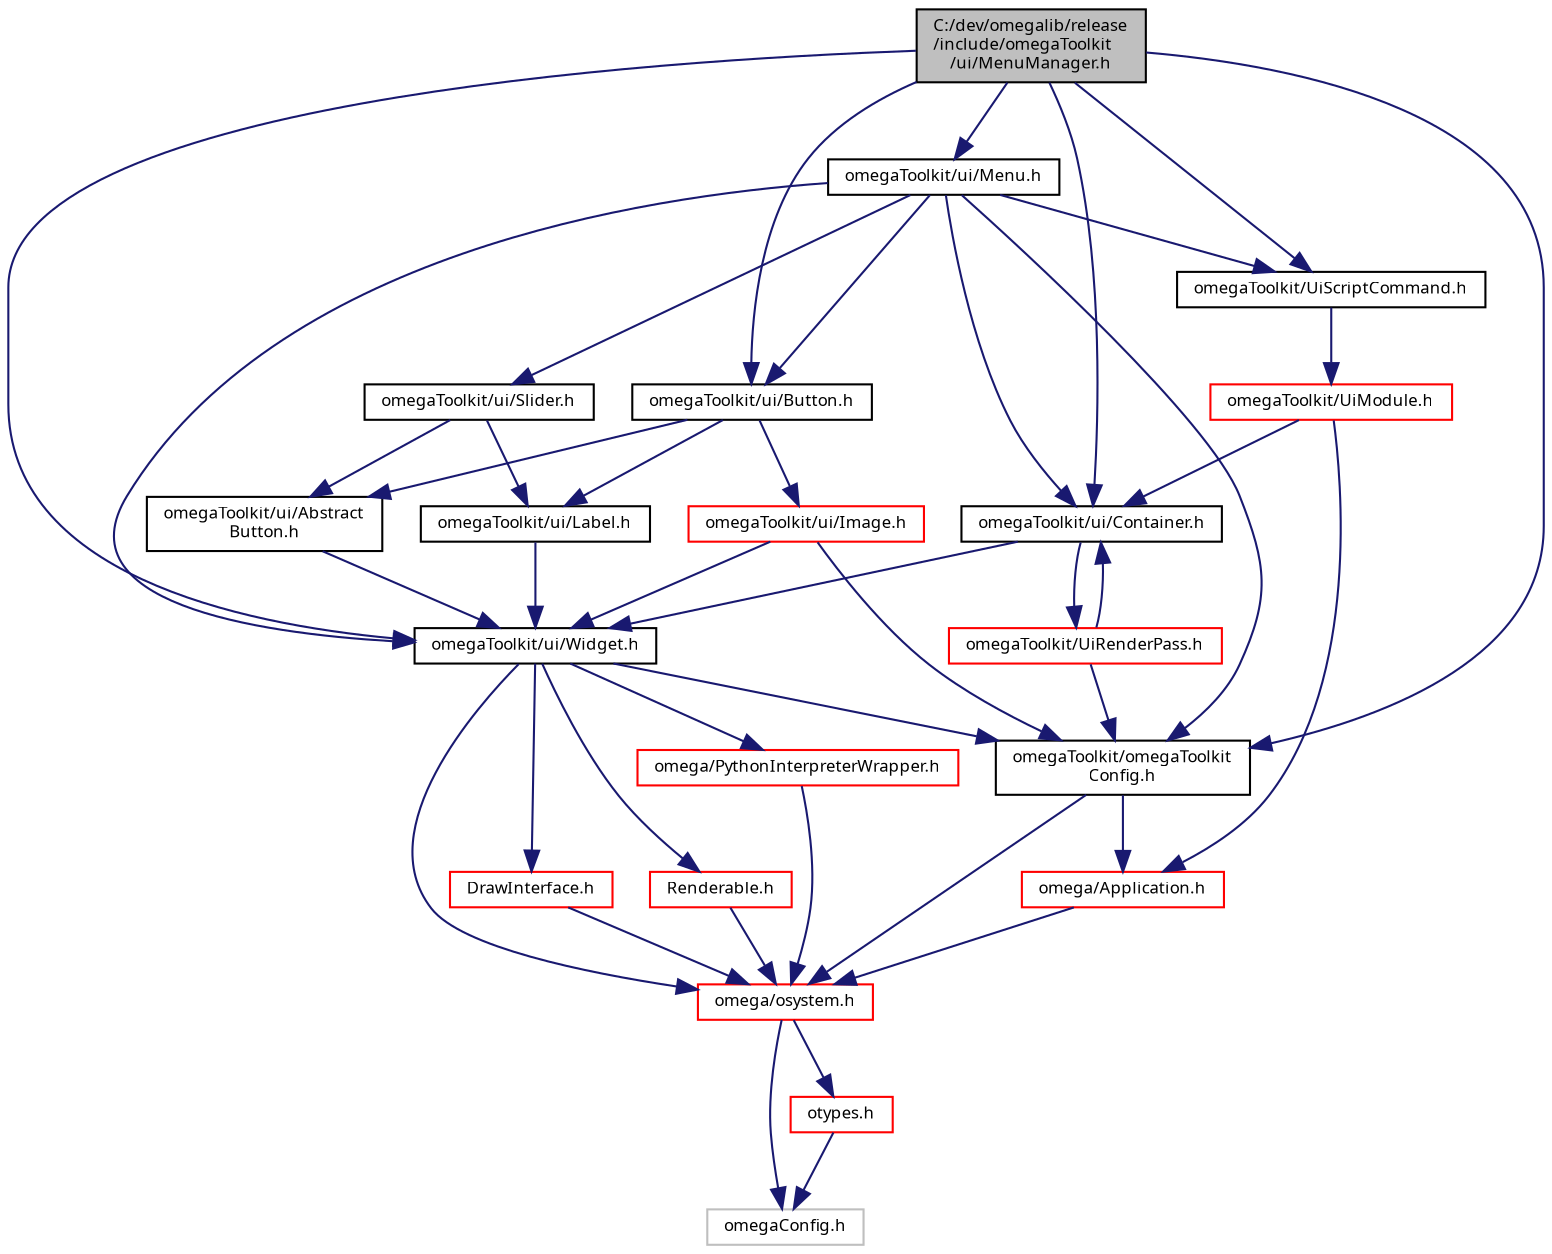digraph "C:/dev/omegalib/release/include/omegaToolkit/ui/MenuManager.h"
{
  bgcolor="transparent";
  edge [fontname="FreeSans.ttf",fontsize="8",labelfontname="FreeSans.ttf",labelfontsize="8"];
  node [fontname="FreeSans.ttf",fontsize="8",shape=record];
  Node1 [label="C:/dev/omegalib/release\l/include/omegaToolkit\l/ui/MenuManager.h",height=0.2,width=0.4,color="black", fillcolor="grey75", style="filled", fontcolor="black"];
  Node1 -> Node2 [color="midnightblue",fontsize="8",style="solid",fontname="FreeSans.ttf"];
  Node2 [label="omegaToolkit/omegaToolkit\lConfig.h",height=0.2,width=0.4,color="black",URL="$omega_toolkit_config_8h.html"];
  Node2 -> Node3 [color="midnightblue",fontsize="8",style="solid",fontname="FreeSans.ttf"];
  Node3 [label="omega/osystem.h",height=0.2,width=0.4,color="red",URL="$include_2omega_2osystem_8h.html"];
  Node3 -> Node4 [color="midnightblue",fontsize="8",style="solid",fontname="FreeSans.ttf"];
  Node4 [label="omegaConfig.h",height=0.2,width=0.4,color="grey75"];
  Node3 -> Node5 [color="midnightblue",fontsize="8",style="solid",fontname="FreeSans.ttf"];
  Node5 [label="otypes.h",height=0.2,width=0.4,color="red",URL="$include_2omega_2otypes_8h.html"];
  Node5 -> Node4 [color="midnightblue",fontsize="8",style="solid",fontname="FreeSans.ttf"];
  Node2 -> Node6 [color="midnightblue",fontsize="8",style="solid",fontname="FreeSans.ttf"];
  Node6 [label="omega/Application.h",height=0.2,width=0.4,color="red",URL="$_application_8h.html"];
  Node6 -> Node3 [color="midnightblue",fontsize="8",style="solid",fontname="FreeSans.ttf"];
  Node1 -> Node7 [color="midnightblue",fontsize="8",style="solid",fontname="FreeSans.ttf"];
  Node7 [label="omegaToolkit/ui/Widget.h",height=0.2,width=0.4,color="black",URL="$_widget_8h.html"];
  Node7 -> Node3 [color="midnightblue",fontsize="8",style="solid",fontname="FreeSans.ttf"];
  Node7 -> Node2 [color="midnightblue",fontsize="8",style="solid",fontname="FreeSans.ttf"];
  Node7 -> Node8 [color="midnightblue",fontsize="8",style="solid",fontname="FreeSans.ttf"];
  Node8 [label="DrawInterface.h",height=0.2,width=0.4,color="red",URL="$_draw_interface_8h.html"];
  Node8 -> Node3 [color="midnightblue",fontsize="8",style="solid",fontname="FreeSans.ttf"];
  Node7 -> Node9 [color="midnightblue",fontsize="8",style="solid",fontname="FreeSans.ttf"];
  Node9 [label="Renderable.h",height=0.2,width=0.4,color="red",URL="$_renderable_8h.html"];
  Node9 -> Node3 [color="midnightblue",fontsize="8",style="solid",fontname="FreeSans.ttf"];
  Node7 -> Node10 [color="midnightblue",fontsize="8",style="solid",fontname="FreeSans.ttf"];
  Node10 [label="omega/PythonInterpreterWrapper.h",height=0.2,width=0.4,color="red",URL="$_python_interpreter_wrapper_8h.html"];
  Node10 -> Node3 [color="midnightblue",fontsize="8",style="solid",fontname="FreeSans.ttf"];
  Node1 -> Node11 [color="midnightblue",fontsize="8",style="solid",fontname="FreeSans.ttf"];
  Node11 [label="omegaToolkit/ui/Button.h",height=0.2,width=0.4,color="black",URL="$_button_8h.html"];
  Node11 -> Node12 [color="midnightblue",fontsize="8",style="solid",fontname="FreeSans.ttf"];
  Node12 [label="omegaToolkit/ui/Abstract\lButton.h",height=0.2,width=0.4,color="black",URL="$_abstract_button_8h.html"];
  Node12 -> Node7 [color="midnightblue",fontsize="8",style="solid",fontname="FreeSans.ttf"];
  Node11 -> Node13 [color="midnightblue",fontsize="8",style="solid",fontname="FreeSans.ttf"];
  Node13 [label="omegaToolkit/ui/Label.h",height=0.2,width=0.4,color="black",URL="$_label_8h.html"];
  Node13 -> Node7 [color="midnightblue",fontsize="8",style="solid",fontname="FreeSans.ttf"];
  Node11 -> Node14 [color="midnightblue",fontsize="8",style="solid",fontname="FreeSans.ttf"];
  Node14 [label="omegaToolkit/ui/Image.h",height=0.2,width=0.4,color="red",URL="$_image_8h.html"];
  Node14 -> Node2 [color="midnightblue",fontsize="8",style="solid",fontname="FreeSans.ttf"];
  Node14 -> Node7 [color="midnightblue",fontsize="8",style="solid",fontname="FreeSans.ttf"];
  Node1 -> Node15 [color="midnightblue",fontsize="8",style="solid",fontname="FreeSans.ttf"];
  Node15 [label="omegaToolkit/ui/Container.h",height=0.2,width=0.4,color="black",URL="$_container_8h.html"];
  Node15 -> Node7 [color="midnightblue",fontsize="8",style="solid",fontname="FreeSans.ttf"];
  Node15 -> Node16 [color="midnightblue",fontsize="8",style="solid",fontname="FreeSans.ttf"];
  Node16 [label="omegaToolkit/UiRenderPass.h",height=0.2,width=0.4,color="red",URL="$_ui_render_pass_8h.html"];
  Node16 -> Node2 [color="midnightblue",fontsize="8",style="solid",fontname="FreeSans.ttf"];
  Node16 -> Node15 [color="midnightblue",fontsize="8",style="solid",fontname="FreeSans.ttf"];
  Node1 -> Node17 [color="midnightblue",fontsize="8",style="solid",fontname="FreeSans.ttf"];
  Node17 [label="omegaToolkit/UiScriptCommand.h",height=0.2,width=0.4,color="black",URL="$_ui_script_command_8h.html"];
  Node17 -> Node18 [color="midnightblue",fontsize="8",style="solid",fontname="FreeSans.ttf"];
  Node18 [label="omegaToolkit/UiModule.h",height=0.2,width=0.4,color="red",URL="$_ui_module_8h.html"];
  Node18 -> Node6 [color="midnightblue",fontsize="8",style="solid",fontname="FreeSans.ttf"];
  Node18 -> Node15 [color="midnightblue",fontsize="8",style="solid",fontname="FreeSans.ttf"];
  Node1 -> Node19 [color="midnightblue",fontsize="8",style="solid",fontname="FreeSans.ttf"];
  Node19 [label="omegaToolkit/ui/Menu.h",height=0.2,width=0.4,color="black",URL="$_menu_8h.html"];
  Node19 -> Node2 [color="midnightblue",fontsize="8",style="solid",fontname="FreeSans.ttf"];
  Node19 -> Node7 [color="midnightblue",fontsize="8",style="solid",fontname="FreeSans.ttf"];
  Node19 -> Node11 [color="midnightblue",fontsize="8",style="solid",fontname="FreeSans.ttf"];
  Node19 -> Node20 [color="midnightblue",fontsize="8",style="solid",fontname="FreeSans.ttf"];
  Node20 [label="omegaToolkit/ui/Slider.h",height=0.2,width=0.4,color="black",URL="$_slider_8h.html"];
  Node20 -> Node12 [color="midnightblue",fontsize="8",style="solid",fontname="FreeSans.ttf"];
  Node20 -> Node13 [color="midnightblue",fontsize="8",style="solid",fontname="FreeSans.ttf"];
  Node19 -> Node15 [color="midnightblue",fontsize="8",style="solid",fontname="FreeSans.ttf"];
  Node19 -> Node17 [color="midnightblue",fontsize="8",style="solid",fontname="FreeSans.ttf"];
}
